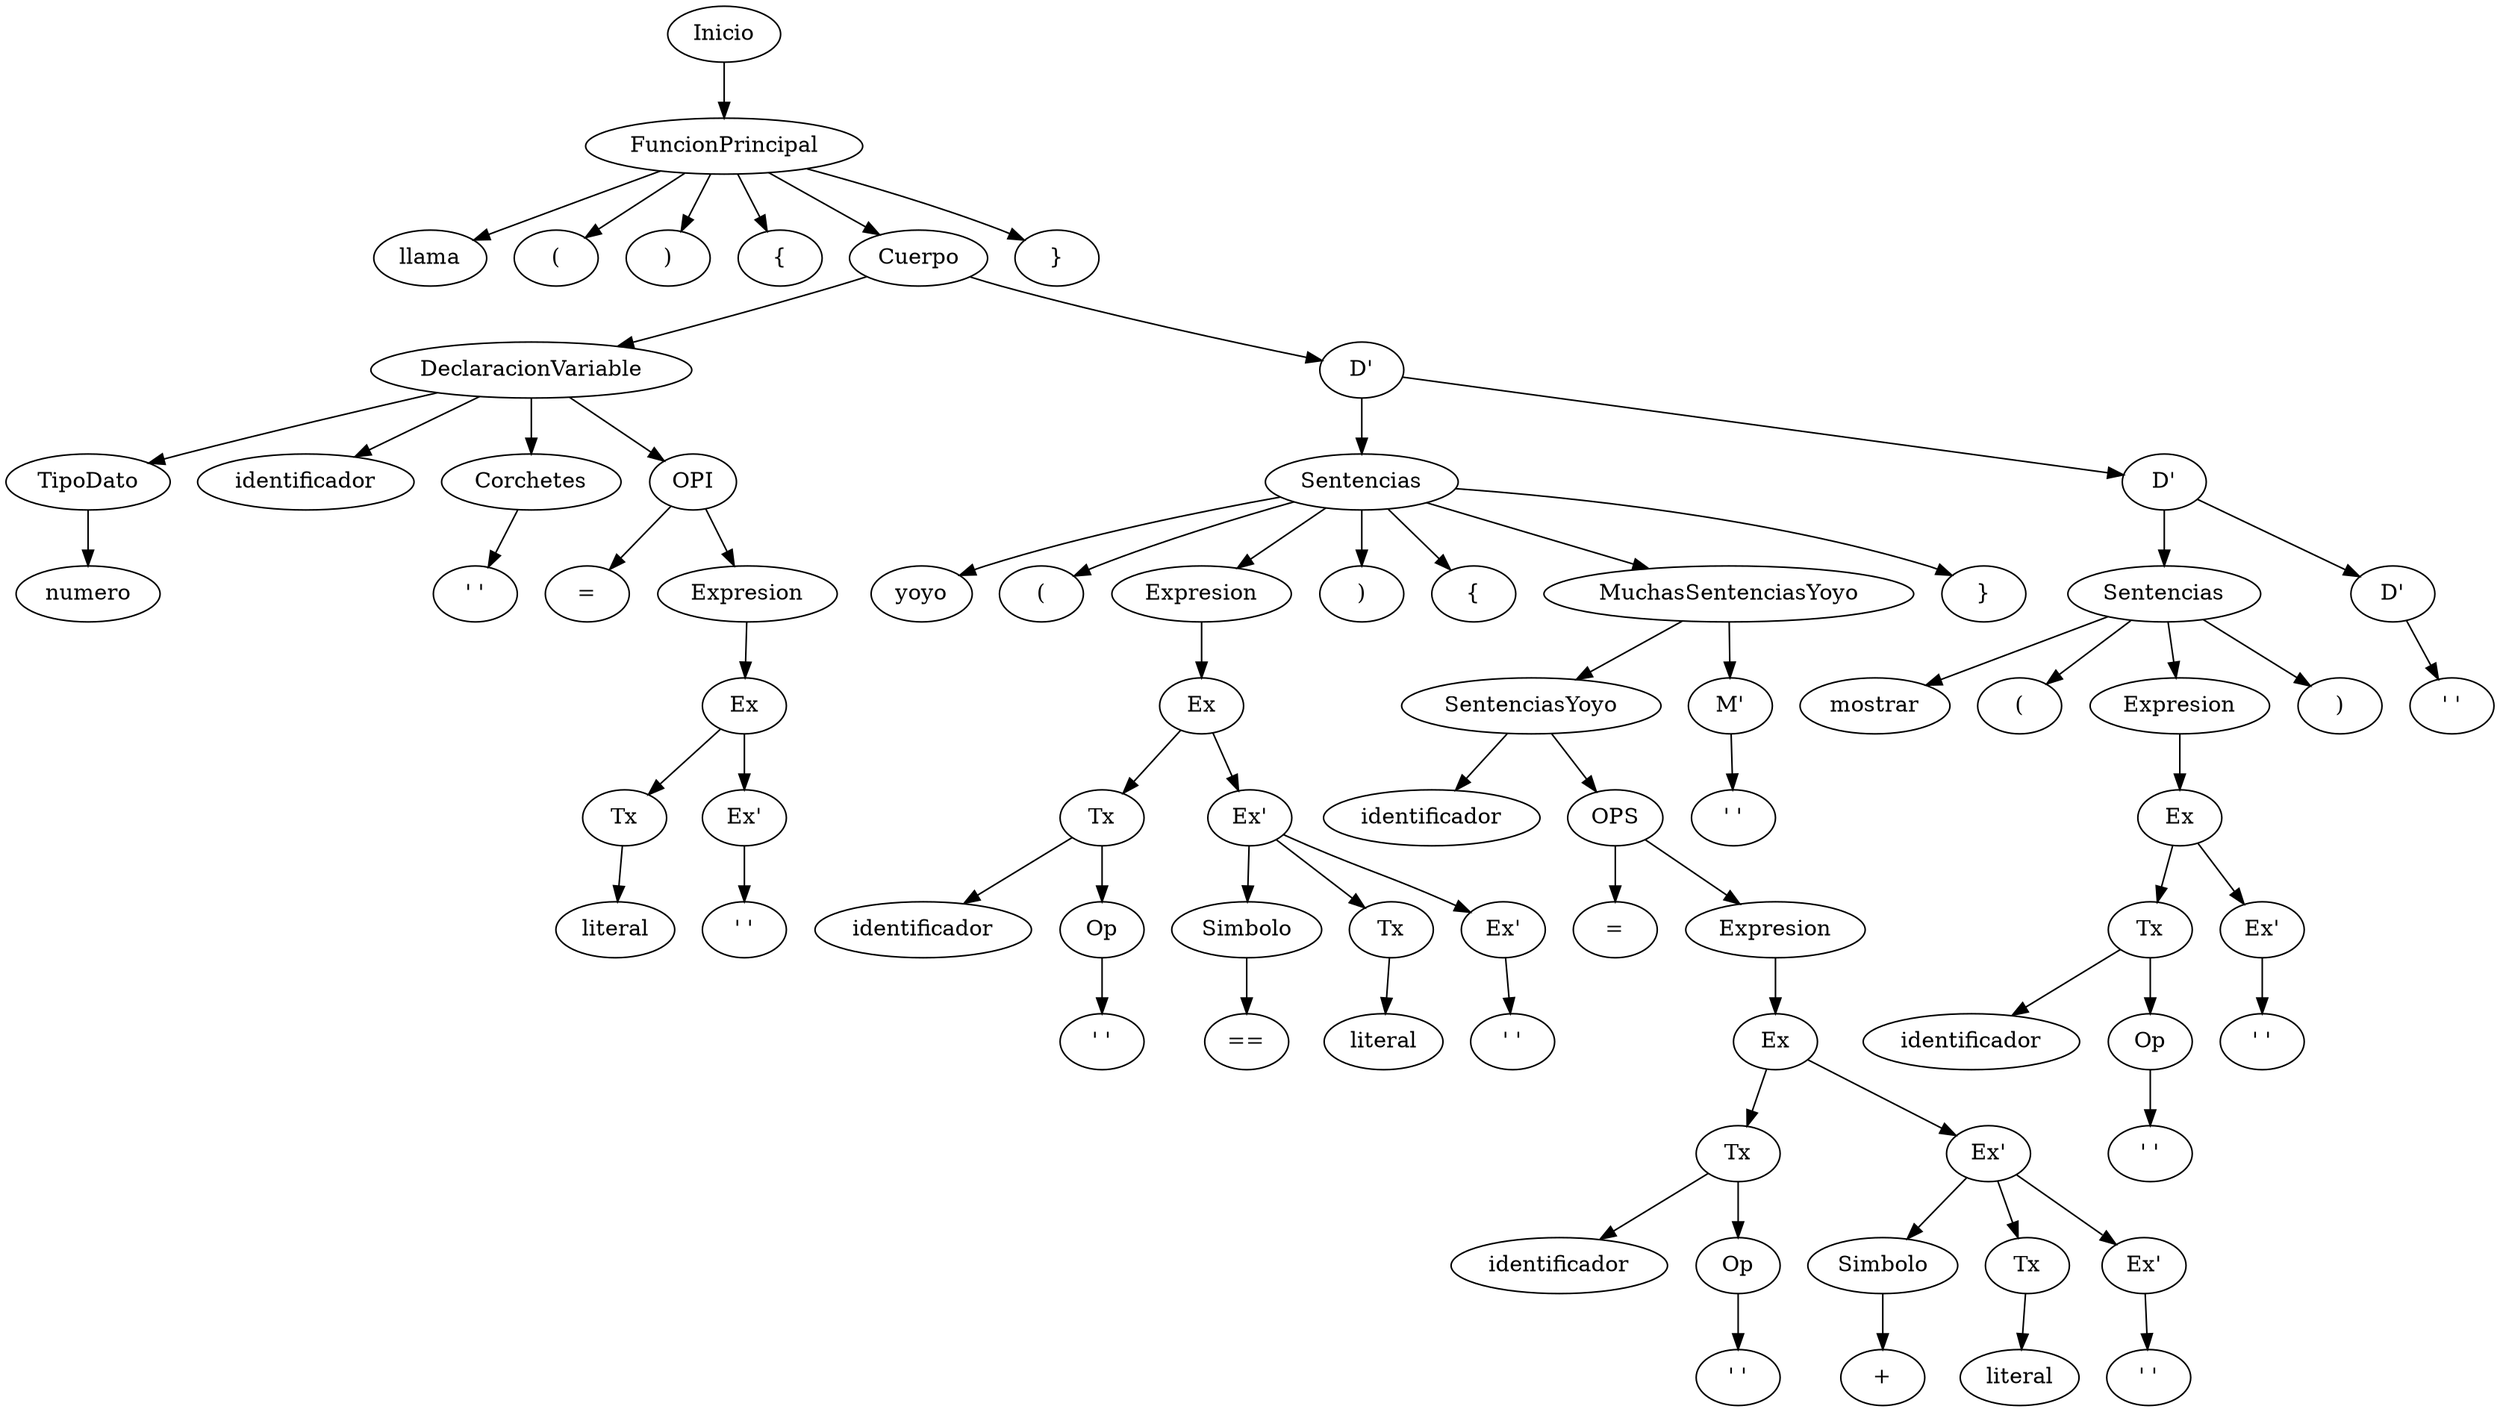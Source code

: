 digraph dot{
  "Inicio" -> FuncionPrincipal
   FuncionPrincipal -> {llama p1 p1_ l1 Cuerpo l1_ }
   Cuerpo -> {DeclaracionVariable "D'"}
   DeclaracionVariable -> {TipoDato identificador Corchetes OPI}
   TipoDato -> numero
   Corchetes -> e1
   OPI -> "="
   OPI -> Expresion
   Expresion -> Ex
   Ex -> {Tx "Ex'"} 
   Tx -> literal
   "Ex'" -> e2
   s_e [label="Sentencias"]
   "D'" -> {Sentencias d_e}
   d_e -> { s_e d_e2}
   d_e2 -> e12
   s_e -> { mostrar p4 ex5 p4_}
   ex5 -> t4
   t4 -> { T7 E8 }
   T7 -> { id7 o3 }
   o3 -> e10
   E8 -> e11
   Y_ [label="yoyo"]
   Sentencias -> { Y_ p2 ex p2_ l2 MuchasSentenciasYoyo l2_ }
   ex -> t
   t -> {T_ E_}
   T_ -> {id2 Op}
   Op -> "' '"
   E_ -> {Simbolo T2 E2}
   Simbolo -> "=="
   T2 -> li
   E2 -> e3
   MuchasSentenciasYoyo -> { SentenciasYoyo "M'"}
   SentenciasYoyo -> { id4 OPS}
   OPS-> igual
   OPS -> ex4 
   "M'" -> e4 
   T5 -> id6
   T5 -> o2
   o2 -> e9 
   t3 -> T5
   t3 ->E5 
   ex4 -> t3
   E5 -> s_
   s_ -> mas
   E5 -> T6
   E5 -> E7
   E7 -> e1_1
   T6 -> li2
   li [label = literal]
   li2 [label = literal]
   o2 [label = "Op"]
   o3 [label = "Op"]
   s_ [label = "Simbolo"]
   e1 [label="' '"]
   e2 [label="' '"]
   e3 [label="' '"]
   e4 [label="' '"]
   e9 [label="' '"]
   e10 [label="' '"]
   e11 [label="' '"]
   e12 [label="' '"]
   e1_1 [label="' '"]
   t [label="Ex"]
   t3 [label="Ex"]
   t4 [label="Ex"]
   p1 [label="("]
   p2 [label="("]
   p4 [label="("]
   p1_ [label=")"]
   p2_ [label=")"]
   p4_ [label=")"]
   l1 [label="{"]
   l2 [label="{"]
   l1_ [label="}"]
   l2_ [label="}"]
   ex [label="Expresion"]
   ex4 [label="Expresion"]
   ex5 [label="Expresion"]
   T_ [label = "Tx"]
   T2 [label = "Tx"]
   T5 [label = "Tx"]
   T6 [label = "Tx"]
   T7 [label = "Tx"]
   E_ [label = "Ex'"]
   E2 [label = "Ex'"]
   E5 [label = "Ex'"]
   E7 [label = "Ex'"]
   E8 [label = "Ex'"]
   id2 [label="identificador"]
   id4 [label="identificador"]
   id6 [label="identificador"]
   id7 [label="identificador"]
   mas [label="+"]
   igual [label="="] 
   d_e [label="D'"]
   d_e2 [label="D'"]
}